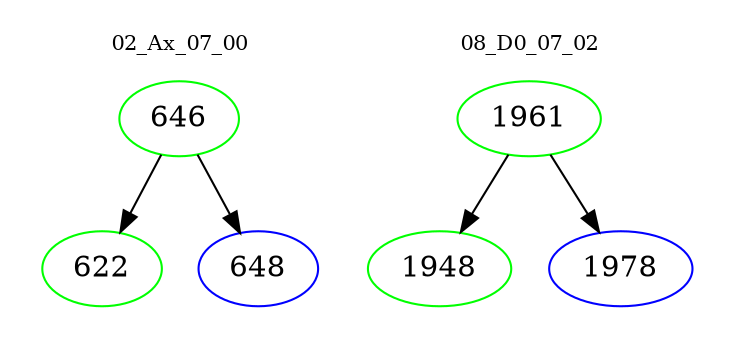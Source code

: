 digraph{
subgraph cluster_0 {
color = white
label = "02_Ax_07_00";
fontsize=10;
T0_646 [label="646", color="green"]
T0_646 -> T0_622 [color="black"]
T0_622 [label="622", color="green"]
T0_646 -> T0_648 [color="black"]
T0_648 [label="648", color="blue"]
}
subgraph cluster_1 {
color = white
label = "08_D0_07_02";
fontsize=10;
T1_1961 [label="1961", color="green"]
T1_1961 -> T1_1948 [color="black"]
T1_1948 [label="1948", color="green"]
T1_1961 -> T1_1978 [color="black"]
T1_1978 [label="1978", color="blue"]
}
}
